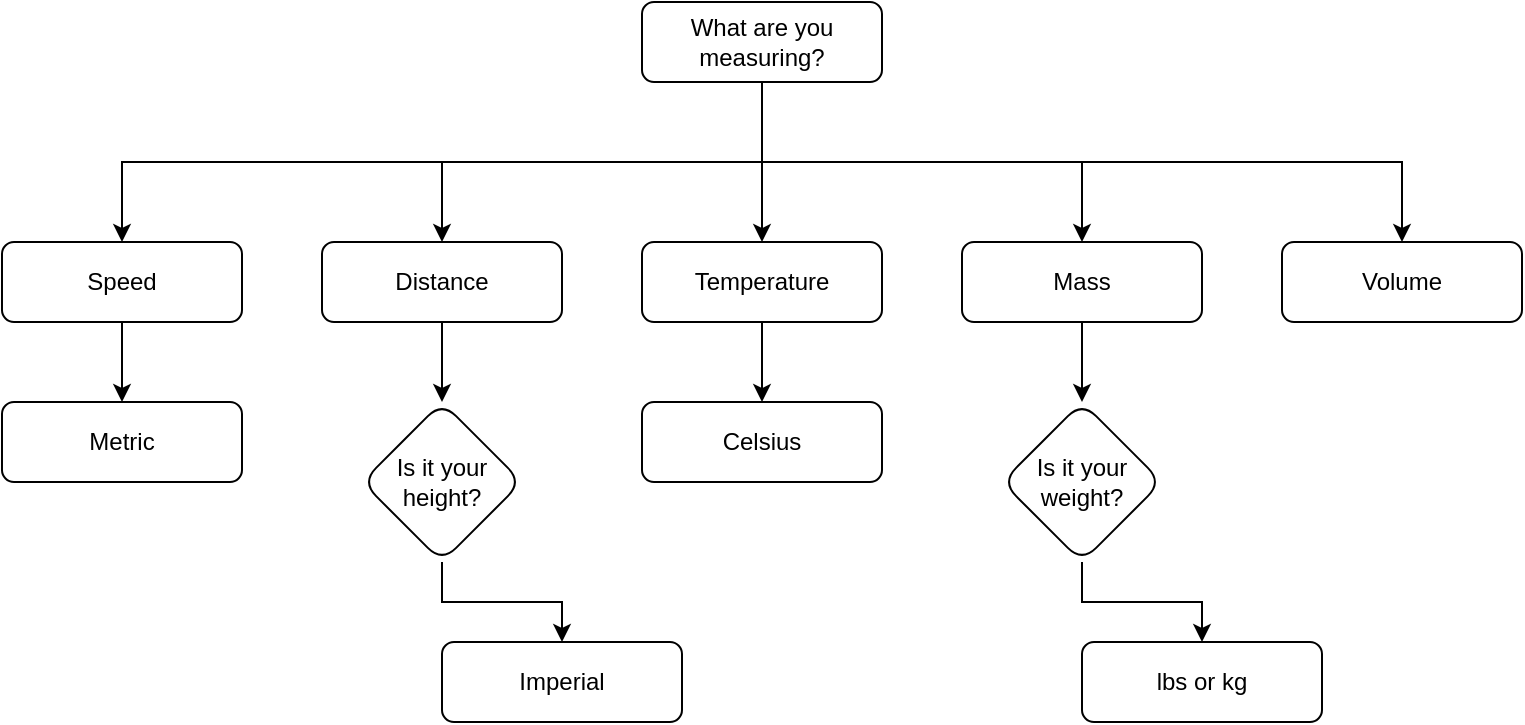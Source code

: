 <mxfile version="14.0.4" type="github">
  <diagram id="NKrHC1Vq9-FHjv0NOqId" name="Page-1">
    <mxGraphModel dx="1422" dy="791" grid="1" gridSize="10" guides="1" tooltips="1" connect="1" arrows="1" fold="1" page="1" pageScale="1" pageWidth="850" pageHeight="1100" math="0" shadow="0">
      <root>
        <mxCell id="0" />
        <mxCell id="1" parent="0" />
        <mxCell id="ACOiJYbCPpkXWS_Ykj_x-2" style="edgeStyle=orthogonalEdgeStyle;rounded=0;orthogonalLoop=1;jettySize=auto;html=1;entryX=0.5;entryY=0;entryDx=0;entryDy=0;" edge="1" parent="1" source="ACOiJYbCPpkXWS_Ykj_x-7" target="ACOiJYbCPpkXWS_Ykj_x-13">
          <mxGeometry relative="1" as="geometry">
            <Array as="points">
              <mxPoint x="420" y="160" />
              <mxPoint x="260" y="160" />
            </Array>
          </mxGeometry>
        </mxCell>
        <mxCell id="ACOiJYbCPpkXWS_Ykj_x-3" style="edgeStyle=orthogonalEdgeStyle;rounded=0;orthogonalLoop=1;jettySize=auto;html=1;entryX=0.5;entryY=0;entryDx=0;entryDy=0;" edge="1" parent="1" source="ACOiJYbCPpkXWS_Ykj_x-7" target="ACOiJYbCPpkXWS_Ykj_x-11">
          <mxGeometry relative="1" as="geometry" />
        </mxCell>
        <mxCell id="ACOiJYbCPpkXWS_Ykj_x-4" style="edgeStyle=orthogonalEdgeStyle;rounded=0;orthogonalLoop=1;jettySize=auto;html=1;entryX=0.5;entryY=0;entryDx=0;entryDy=0;" edge="1" parent="1" source="ACOiJYbCPpkXWS_Ykj_x-7" target="ACOiJYbCPpkXWS_Ykj_x-15">
          <mxGeometry relative="1" as="geometry">
            <Array as="points">
              <mxPoint x="420" y="160" />
              <mxPoint x="580" y="160" />
            </Array>
          </mxGeometry>
        </mxCell>
        <mxCell id="ACOiJYbCPpkXWS_Ykj_x-5" style="edgeStyle=orthogonalEdgeStyle;rounded=0;orthogonalLoop=1;jettySize=auto;html=1;entryX=0.5;entryY=0;entryDx=0;entryDy=0;" edge="1" parent="1" source="ACOiJYbCPpkXWS_Ykj_x-7" target="ACOiJYbCPpkXWS_Ykj_x-16">
          <mxGeometry relative="1" as="geometry">
            <Array as="points">
              <mxPoint x="420" y="160" />
              <mxPoint x="740" y="160" />
            </Array>
          </mxGeometry>
        </mxCell>
        <mxCell id="ACOiJYbCPpkXWS_Ykj_x-6" style="edgeStyle=orthogonalEdgeStyle;rounded=0;orthogonalLoop=1;jettySize=auto;html=1;" edge="1" parent="1" source="ACOiJYbCPpkXWS_Ykj_x-7" target="ACOiJYbCPpkXWS_Ykj_x-9">
          <mxGeometry relative="1" as="geometry">
            <Array as="points">
              <mxPoint x="420" y="160" />
              <mxPoint x="100" y="160" />
            </Array>
          </mxGeometry>
        </mxCell>
        <mxCell id="ACOiJYbCPpkXWS_Ykj_x-7" value="What are you measuring?" style="rounded=1;whiteSpace=wrap;html=1;fontSize=12;glass=0;strokeWidth=1;shadow=0;" vertex="1" parent="1">
          <mxGeometry x="360" y="80" width="120" height="40" as="geometry" />
        </mxCell>
        <mxCell id="ACOiJYbCPpkXWS_Ykj_x-8" value="" style="edgeStyle=orthogonalEdgeStyle;rounded=0;orthogonalLoop=1;jettySize=auto;html=1;" edge="1" parent="1" source="ACOiJYbCPpkXWS_Ykj_x-9" target="ACOiJYbCPpkXWS_Ykj_x-17">
          <mxGeometry relative="1" as="geometry" />
        </mxCell>
        <mxCell id="ACOiJYbCPpkXWS_Ykj_x-9" value="Speed" style="rounded=1;whiteSpace=wrap;html=1;" vertex="1" parent="1">
          <mxGeometry x="40" y="200" width="120" height="40" as="geometry" />
        </mxCell>
        <mxCell id="ACOiJYbCPpkXWS_Ykj_x-10" value="" style="edgeStyle=orthogonalEdgeStyle;rounded=0;orthogonalLoop=1;jettySize=auto;html=1;" edge="1" parent="1" source="ACOiJYbCPpkXWS_Ykj_x-11" target="ACOiJYbCPpkXWS_Ykj_x-21">
          <mxGeometry relative="1" as="geometry" />
        </mxCell>
        <mxCell id="ACOiJYbCPpkXWS_Ykj_x-11" value="Temperature" style="rounded=1;whiteSpace=wrap;html=1;" vertex="1" parent="1">
          <mxGeometry x="360" y="200" width="120" height="40" as="geometry" />
        </mxCell>
        <mxCell id="ACOiJYbCPpkXWS_Ykj_x-12" value="" style="edgeStyle=orthogonalEdgeStyle;rounded=0;orthogonalLoop=1;jettySize=auto;html=1;" edge="1" parent="1" source="ACOiJYbCPpkXWS_Ykj_x-13" target="ACOiJYbCPpkXWS_Ykj_x-19">
          <mxGeometry relative="1" as="geometry" />
        </mxCell>
        <mxCell id="ACOiJYbCPpkXWS_Ykj_x-13" value="Distance" style="rounded=1;whiteSpace=wrap;html=1;" vertex="1" parent="1">
          <mxGeometry x="200" y="200" width="120" height="40" as="geometry" />
        </mxCell>
        <mxCell id="ACOiJYbCPpkXWS_Ykj_x-14" value="" style="edgeStyle=orthogonalEdgeStyle;rounded=0;orthogonalLoop=1;jettySize=auto;html=1;" edge="1" parent="1" source="ACOiJYbCPpkXWS_Ykj_x-15" target="ACOiJYbCPpkXWS_Ykj_x-23">
          <mxGeometry relative="1" as="geometry" />
        </mxCell>
        <mxCell id="ACOiJYbCPpkXWS_Ykj_x-15" value="Mass" style="rounded=1;whiteSpace=wrap;html=1;" vertex="1" parent="1">
          <mxGeometry x="520" y="200" width="120" height="40" as="geometry" />
        </mxCell>
        <mxCell id="ACOiJYbCPpkXWS_Ykj_x-16" value="Volume" style="rounded=1;whiteSpace=wrap;html=1;" vertex="1" parent="1">
          <mxGeometry x="680" y="200" width="120" height="40" as="geometry" />
        </mxCell>
        <mxCell id="ACOiJYbCPpkXWS_Ykj_x-17" value="&lt;div&gt;Metric&lt;/div&gt;" style="whiteSpace=wrap;html=1;rounded=1;" vertex="1" parent="1">
          <mxGeometry x="40" y="280" width="120" height="40" as="geometry" />
        </mxCell>
        <mxCell id="ACOiJYbCPpkXWS_Ykj_x-18" value="" style="edgeStyle=orthogonalEdgeStyle;rounded=0;orthogonalLoop=1;jettySize=auto;html=1;" edge="1" parent="1" source="ACOiJYbCPpkXWS_Ykj_x-19" target="ACOiJYbCPpkXWS_Ykj_x-20">
          <mxGeometry relative="1" as="geometry" />
        </mxCell>
        <mxCell id="ACOiJYbCPpkXWS_Ykj_x-19" value="Is it your height?" style="rhombus;whiteSpace=wrap;html=1;rounded=1;" vertex="1" parent="1">
          <mxGeometry x="220" y="280" width="80" height="80" as="geometry" />
        </mxCell>
        <mxCell id="ACOiJYbCPpkXWS_Ykj_x-20" value="&lt;div&gt;Imperial&lt;/div&gt;" style="whiteSpace=wrap;html=1;rounded=1;" vertex="1" parent="1">
          <mxGeometry x="260" y="400" width="120" height="40" as="geometry" />
        </mxCell>
        <mxCell id="ACOiJYbCPpkXWS_Ykj_x-21" value="Celsius" style="whiteSpace=wrap;html=1;rounded=1;" vertex="1" parent="1">
          <mxGeometry x="360" y="280" width="120" height="40" as="geometry" />
        </mxCell>
        <mxCell id="ACOiJYbCPpkXWS_Ykj_x-22" value="" style="edgeStyle=orthogonalEdgeStyle;rounded=0;orthogonalLoop=1;jettySize=auto;html=1;" edge="1" parent="1" source="ACOiJYbCPpkXWS_Ykj_x-23" target="ACOiJYbCPpkXWS_Ykj_x-24">
          <mxGeometry relative="1" as="geometry" />
        </mxCell>
        <mxCell id="ACOiJYbCPpkXWS_Ykj_x-23" value="Is it your weight?" style="rhombus;whiteSpace=wrap;html=1;rounded=1;" vertex="1" parent="1">
          <mxGeometry x="540" y="280" width="80" height="80" as="geometry" />
        </mxCell>
        <mxCell id="ACOiJYbCPpkXWS_Ykj_x-24" value="lbs or kg" style="whiteSpace=wrap;html=1;rounded=1;" vertex="1" parent="1">
          <mxGeometry x="580" y="400" width="120" height="40" as="geometry" />
        </mxCell>
      </root>
    </mxGraphModel>
  </diagram>
</mxfile>
